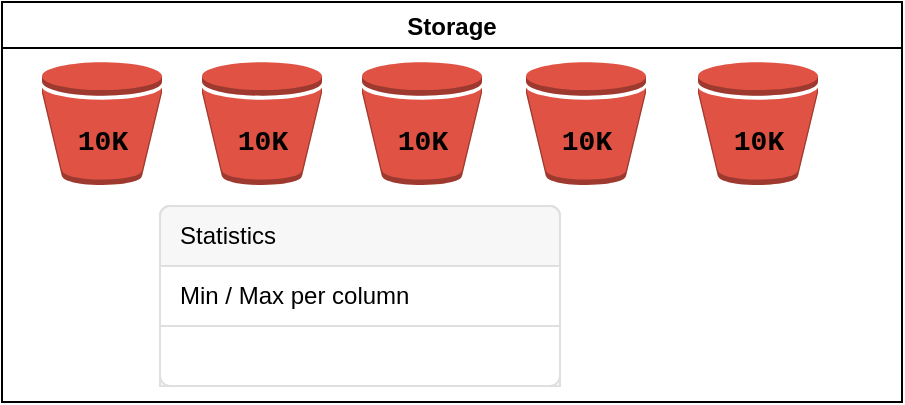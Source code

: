 <mxfile version="13.9.9" type="device" pages="4"><diagram name="Storage" id="9f46799a-70d6-7492-0946-bef42562c5a5"><mxGraphModel dx="2574" dy="1471" grid="1" gridSize="10" guides="1" tooltips="1" connect="1" arrows="1" fold="1" page="1" pageScale="1" pageWidth="1100" pageHeight="850" background="#ffffff" math="0" shadow="0"><root><mxCell id="0"/><mxCell id="1" parent="0"/><mxCell id="lDLjIqa3ZIxuZqJp-DNW-34" value="" style="group" vertex="1" connectable="0" parent="1"><mxGeometry width="450" height="200" as="geometry"/></mxCell><mxCell id="lDLjIqa3ZIxuZqJp-DNW-9" value="" style="group" vertex="1" connectable="0" parent="lDLjIqa3ZIxuZqJp-DNW-34"><mxGeometry x="20" y="30" width="60" height="70" as="geometry"/></mxCell><mxCell id="lDLjIqa3ZIxuZqJp-DNW-2" value="" style="outlineConnect=0;dashed=0;verticalLabelPosition=bottom;verticalAlign=top;align=center;html=1;shape=mxgraph.aws3.bucket;fillColor=#E05243;gradientColor=none;" vertex="1" parent="lDLjIqa3ZIxuZqJp-DNW-9"><mxGeometry width="60" height="61.5" as="geometry"/></mxCell><mxCell id="lDLjIqa3ZIxuZqJp-DNW-8" value="&lt;b&gt;&lt;font face=&quot;Courier New&quot; style=&quot;font-size: 14px&quot;&gt;10K&lt;/font&gt;&lt;/b&gt;" style="text;html=1;resizable=0;autosize=1;align=center;verticalAlign=middle;points=[];fillColor=none;strokeColor=none;rounded=0;" vertex="1" parent="lDLjIqa3ZIxuZqJp-DNW-9"><mxGeometry x="10" y="30" width="40" height="20" as="geometry"/></mxCell><mxCell id="lDLjIqa3ZIxuZqJp-DNW-10" value="" style="group" vertex="1" connectable="0" parent="lDLjIqa3ZIxuZqJp-DNW-34"><mxGeometry x="100" y="30" width="60" height="61.5" as="geometry"/></mxCell><mxCell id="lDLjIqa3ZIxuZqJp-DNW-11" value="" style="outlineConnect=0;dashed=0;verticalLabelPosition=bottom;verticalAlign=top;align=center;html=1;shape=mxgraph.aws3.bucket;fillColor=#E05243;gradientColor=none;" vertex="1" parent="lDLjIqa3ZIxuZqJp-DNW-10"><mxGeometry width="60" height="61.5" as="geometry"/></mxCell><mxCell id="lDLjIqa3ZIxuZqJp-DNW-12" value="&lt;b&gt;&lt;font face=&quot;Courier New&quot; style=&quot;font-size: 14px&quot;&gt;10K&lt;/font&gt;&lt;/b&gt;" style="text;html=1;resizable=0;autosize=1;align=center;verticalAlign=middle;points=[];fillColor=none;strokeColor=none;rounded=0;" vertex="1" parent="lDLjIqa3ZIxuZqJp-DNW-10"><mxGeometry x="10" y="30" width="40" height="20" as="geometry"/></mxCell><mxCell id="lDLjIqa3ZIxuZqJp-DNW-13" value="" style="group" vertex="1" connectable="0" parent="lDLjIqa3ZIxuZqJp-DNW-34"><mxGeometry x="180" y="30" width="60" height="61.5" as="geometry"/></mxCell><mxCell id="lDLjIqa3ZIxuZqJp-DNW-14" value="" style="outlineConnect=0;dashed=0;verticalLabelPosition=bottom;verticalAlign=top;align=center;html=1;shape=mxgraph.aws3.bucket;fillColor=#E05243;gradientColor=none;" vertex="1" parent="lDLjIqa3ZIxuZqJp-DNW-13"><mxGeometry width="60" height="61.5" as="geometry"/></mxCell><mxCell id="lDLjIqa3ZIxuZqJp-DNW-15" value="&lt;b&gt;&lt;font face=&quot;Courier New&quot; style=&quot;font-size: 14px&quot;&gt;10K&lt;/font&gt;&lt;/b&gt;" style="text;html=1;resizable=0;autosize=1;align=center;verticalAlign=middle;points=[];fillColor=none;strokeColor=none;rounded=0;" vertex="1" parent="lDLjIqa3ZIxuZqJp-DNW-13"><mxGeometry x="10" y="30" width="40" height="20" as="geometry"/></mxCell><mxCell id="lDLjIqa3ZIxuZqJp-DNW-19" value="" style="group" vertex="1" connectable="0" parent="lDLjIqa3ZIxuZqJp-DNW-34"><mxGeometry x="348" y="30" width="60" height="61.5" as="geometry"/></mxCell><mxCell id="lDLjIqa3ZIxuZqJp-DNW-20" value="" style="outlineConnect=0;dashed=0;verticalLabelPosition=bottom;verticalAlign=top;align=center;html=1;shape=mxgraph.aws3.bucket;fillColor=#E05243;gradientColor=none;" vertex="1" parent="lDLjIqa3ZIxuZqJp-DNW-19"><mxGeometry width="60" height="61.5" as="geometry"/></mxCell><mxCell id="lDLjIqa3ZIxuZqJp-DNW-21" value="&lt;b&gt;&lt;font face=&quot;Courier New&quot; style=&quot;font-size: 14px&quot;&gt;10K&lt;/font&gt;&lt;/b&gt;" style="text;html=1;resizable=0;autosize=1;align=center;verticalAlign=middle;points=[];fillColor=none;strokeColor=none;rounded=0;" vertex="1" parent="lDLjIqa3ZIxuZqJp-DNW-19"><mxGeometry x="10" y="30" width="40" height="20" as="geometry"/></mxCell><mxCell id="lDLjIqa3ZIxuZqJp-DNW-25" value="" style="group" vertex="1" connectable="0" parent="lDLjIqa3ZIxuZqJp-DNW-34"><mxGeometry x="262" y="30" width="60" height="61.5" as="geometry"/></mxCell><mxCell id="lDLjIqa3ZIxuZqJp-DNW-26" value="" style="outlineConnect=0;dashed=0;verticalLabelPosition=bottom;verticalAlign=top;align=center;html=1;shape=mxgraph.aws3.bucket;fillColor=#E05243;gradientColor=none;" vertex="1" parent="lDLjIqa3ZIxuZqJp-DNW-25"><mxGeometry width="60" height="61.5" as="geometry"/></mxCell><mxCell id="lDLjIqa3ZIxuZqJp-DNW-27" value="&lt;b&gt;&lt;font face=&quot;Courier New&quot; style=&quot;font-size: 14px&quot;&gt;10K&lt;/font&gt;&lt;/b&gt;" style="text;html=1;resizable=0;autosize=1;align=center;verticalAlign=middle;points=[];fillColor=none;strokeColor=none;rounded=0;" vertex="1" parent="lDLjIqa3ZIxuZqJp-DNW-25"><mxGeometry x="10" y="30" width="40" height="20" as="geometry"/></mxCell><mxCell id="lDLjIqa3ZIxuZqJp-DNW-28" value="Storage" style="swimlane;" vertex="1" parent="lDLjIqa3ZIxuZqJp-DNW-34"><mxGeometry width="450" height="200" as="geometry"/></mxCell><mxCell id="lDLjIqa3ZIxuZqJp-DNW-29" value="" style="html=1;shadow=0;dashed=0;shape=mxgraph.bootstrap.rrect;rSize=5;strokeColor=#DFDFDF;html=1;whiteSpace=wrap;fillColor=#FFFFFF;fontColor=#000000;" vertex="1" parent="lDLjIqa3ZIxuZqJp-DNW-28"><mxGeometry x="79" y="102" width="200" height="90" as="geometry"/></mxCell><mxCell id="lDLjIqa3ZIxuZqJp-DNW-30" value="Statistics" style="html=1;shadow=0;dashed=0;shape=mxgraph.bootstrap.topButton;strokeColor=inherit;fillColor=#F7F7F7;rSize=5;perimeter=none;whiteSpace=wrap;resizeWidth=1;align=left;spacing=10;" vertex="1" parent="lDLjIqa3ZIxuZqJp-DNW-29"><mxGeometry width="200" height="30" relative="1" as="geometry"/></mxCell><mxCell id="lDLjIqa3ZIxuZqJp-DNW-31" value="Min / Max per column" style="strokeColor=inherit;fillColor=inherit;gradientColor=inherit;fontColor=inherit;html=1;shadow=0;dashed=0;perimeter=none;whiteSpace=wrap;resizeWidth=1;align=left;spacing=10;" vertex="1" parent="lDLjIqa3ZIxuZqJp-DNW-29"><mxGeometry width="200" height="30" relative="1" as="geometry"><mxPoint y="30" as="offset"/></mxGeometry></mxCell><mxCell id="lDLjIqa3ZIxuZqJp-DNW-32" value="" style="strokeColor=inherit;fillColor=inherit;gradientColor=inherit;fontColor=inherit;html=1;shadow=0;dashed=0;perimeter=none;whiteSpace=wrap;resizeWidth=1;align=left;spacing=10;" vertex="1" parent="lDLjIqa3ZIxuZqJp-DNW-29"><mxGeometry width="200" height="30" relative="1" as="geometry"><mxPoint y="60" as="offset"/></mxGeometry></mxCell><mxCell id="lDLjIqa3ZIxuZqJp-DNW-33" value="" style="strokeColor=inherit;fillColor=inherit;gradientColor=inherit;fontColor=inherit;html=1;shadow=0;dashed=0;shape=mxgraph.bootstrap.bottomButton;rSize=5;perimeter=none;whiteSpace=wrap;resizeWidth=1;resizeHeight=0;align=left;spacing=10;" vertex="1" parent="lDLjIqa3ZIxuZqJp-DNW-29"><mxGeometry y="1" width="200" height="30" relative="1" as="geometry"><mxPoint y="-30" as="offset"/></mxGeometry></mxCell></root></mxGraphModel></diagram><diagram name="FirstQuery" id="dQ7LOISMigc0-pbyCNvA"><mxGraphModel dx="2574" dy="1471" grid="1" gridSize="10" guides="1" tooltips="1" connect="1" arrows="1" fold="1" page="1" pageScale="1" pageWidth="1100" pageHeight="850" background="#ffffff" math="0" shadow="0"><root><mxCell id="APGabilaPvXd2NPkR-ba-0"/><mxCell id="APGabilaPvXd2NPkR-ba-1" parent="APGabilaPvXd2NPkR-ba-0"/><mxCell id="APGabilaPvXd2NPkR-ba-2" value="" style="group" vertex="1" connectable="0" parent="APGabilaPvXd2NPkR-ba-1"><mxGeometry width="450" height="200" as="geometry"/></mxCell><mxCell id="APGabilaPvXd2NPkR-ba-3" value="" style="group" vertex="1" connectable="0" parent="APGabilaPvXd2NPkR-ba-2"><mxGeometry x="20" y="30" width="60" height="70" as="geometry"/></mxCell><mxCell id="APGabilaPvXd2NPkR-ba-4" value="" style="outlineConnect=0;dashed=0;verticalLabelPosition=bottom;verticalAlign=top;align=center;html=1;shape=mxgraph.aws3.bucket;fillColor=#60a917;strokeColor=#2D7600;fontColor=#ffffff;" vertex="1" parent="APGabilaPvXd2NPkR-ba-3"><mxGeometry width="60" height="61.5" as="geometry"/></mxCell><mxCell id="APGabilaPvXd2NPkR-ba-5" value="&lt;b&gt;&lt;font face=&quot;Courier New&quot; style=&quot;font-size: 14px&quot;&gt;10K&lt;/font&gt;&lt;/b&gt;" style="text;html=1;resizable=0;autosize=1;align=center;verticalAlign=middle;points=[];fillColor=none;strokeColor=none;rounded=0;" vertex="1" parent="APGabilaPvXd2NPkR-ba-3"><mxGeometry x="10" y="30" width="40" height="20" as="geometry"/></mxCell><mxCell id="APGabilaPvXd2NPkR-ba-6" value="" style="group" vertex="1" connectable="0" parent="APGabilaPvXd2NPkR-ba-2"><mxGeometry x="100" y="30" width="60" height="61.5" as="geometry"/></mxCell><mxCell id="APGabilaPvXd2NPkR-ba-7" value="" style="outlineConnect=0;dashed=0;verticalLabelPosition=bottom;verticalAlign=top;align=center;html=1;shape=mxgraph.aws3.bucket;fillColor=#E05243;gradientColor=none;" vertex="1" parent="APGabilaPvXd2NPkR-ba-6"><mxGeometry width="60" height="61.5" as="geometry"/></mxCell><mxCell id="APGabilaPvXd2NPkR-ba-8" value="&lt;b&gt;&lt;font face=&quot;Courier New&quot; style=&quot;font-size: 14px&quot;&gt;10K&lt;/font&gt;&lt;/b&gt;" style="text;html=1;resizable=0;autosize=1;align=center;verticalAlign=middle;points=[];fillColor=none;strokeColor=none;rounded=0;" vertex="1" parent="APGabilaPvXd2NPkR-ba-6"><mxGeometry x="10" y="30" width="40" height="20" as="geometry"/></mxCell><mxCell id="APGabilaPvXd2NPkR-ba-9" value="" style="group" vertex="1" connectable="0" parent="APGabilaPvXd2NPkR-ba-2"><mxGeometry x="180" y="30" width="60" height="61.5" as="geometry"/></mxCell><mxCell id="APGabilaPvXd2NPkR-ba-10" value="" style="outlineConnect=0;dashed=0;verticalLabelPosition=bottom;verticalAlign=top;align=center;html=1;shape=mxgraph.aws3.bucket;fillColor=#E05243;gradientColor=none;" vertex="1" parent="APGabilaPvXd2NPkR-ba-9"><mxGeometry width="60" height="61.5" as="geometry"/></mxCell><mxCell id="APGabilaPvXd2NPkR-ba-11" value="&lt;b&gt;&lt;font face=&quot;Courier New&quot; style=&quot;font-size: 14px&quot;&gt;10K&lt;/font&gt;&lt;/b&gt;" style="text;html=1;resizable=0;autosize=1;align=center;verticalAlign=middle;points=[];fillColor=none;strokeColor=none;rounded=0;" vertex="1" parent="APGabilaPvXd2NPkR-ba-9"><mxGeometry x="10" y="30" width="40" height="20" as="geometry"/></mxCell><mxCell id="APGabilaPvXd2NPkR-ba-12" value="" style="group" vertex="1" connectable="0" parent="APGabilaPvXd2NPkR-ba-2"><mxGeometry x="348" y="30" width="60" height="61.5" as="geometry"/></mxCell><mxCell id="APGabilaPvXd2NPkR-ba-13" value="" style="outlineConnect=0;dashed=0;verticalLabelPosition=bottom;verticalAlign=top;align=center;html=1;shape=mxgraph.aws3.bucket;fillColor=#60a917;strokeColor=#2D7600;fontColor=#ffffff;" vertex="1" parent="APGabilaPvXd2NPkR-ba-12"><mxGeometry width="60" height="61.5" as="geometry"/></mxCell><mxCell id="APGabilaPvXd2NPkR-ba-14" value="&lt;b&gt;&lt;font face=&quot;Courier New&quot; style=&quot;font-size: 14px&quot;&gt;10K&lt;/font&gt;&lt;/b&gt;" style="text;html=1;resizable=0;autosize=1;align=center;verticalAlign=middle;points=[];fillColor=none;strokeColor=none;rounded=0;" vertex="1" parent="APGabilaPvXd2NPkR-ba-12"><mxGeometry x="10" y="30" width="40" height="20" as="geometry"/></mxCell><mxCell id="APGabilaPvXd2NPkR-ba-15" value="" style="group" vertex="1" connectable="0" parent="APGabilaPvXd2NPkR-ba-2"><mxGeometry x="262" y="30" width="60" height="61.5" as="geometry"/></mxCell><mxCell id="APGabilaPvXd2NPkR-ba-16" value="" style="outlineConnect=0;dashed=0;verticalLabelPosition=bottom;verticalAlign=top;align=center;html=1;shape=mxgraph.aws3.bucket;fillColor=#60a917;strokeColor=#2D7600;fontColor=#ffffff;" vertex="1" parent="APGabilaPvXd2NPkR-ba-15"><mxGeometry width="60" height="61.5" as="geometry"/></mxCell><mxCell id="APGabilaPvXd2NPkR-ba-17" value="&lt;b&gt;&lt;font face=&quot;Courier New&quot; style=&quot;font-size: 14px&quot;&gt;10K&lt;/font&gt;&lt;/b&gt;" style="text;html=1;resizable=0;autosize=1;align=center;verticalAlign=middle;points=[];fillColor=none;strokeColor=none;rounded=0;" vertex="1" parent="APGabilaPvXd2NPkR-ba-15"><mxGeometry x="10" y="30" width="40" height="20" as="geometry"/></mxCell><mxCell id="APGabilaPvXd2NPkR-ba-18" value="Storage" style="swimlane;" vertex="1" parent="APGabilaPvXd2NPkR-ba-2"><mxGeometry width="450" height="200" as="geometry"/></mxCell><mxCell id="APGabilaPvXd2NPkR-ba-19" value="" style="html=1;shadow=0;dashed=0;shape=mxgraph.bootstrap.rrect;rSize=5;strokeColor=#DFDFDF;html=1;whiteSpace=wrap;fillColor=#FFFFFF;fontColor=#000000;" vertex="1" parent="APGabilaPvXd2NPkR-ba-18"><mxGeometry x="79" y="102" width="200" height="90" as="geometry"/></mxCell><mxCell id="APGabilaPvXd2NPkR-ba-20" value="Statistics" style="html=1;shadow=0;dashed=0;shape=mxgraph.bootstrap.topButton;strokeColor=inherit;fillColor=#F7F7F7;rSize=5;perimeter=none;whiteSpace=wrap;resizeWidth=1;align=left;spacing=10;" vertex="1" parent="APGabilaPvXd2NPkR-ba-19"><mxGeometry width="200" height="30" relative="1" as="geometry"/></mxCell><mxCell id="APGabilaPvXd2NPkR-ba-21" value="Min / Max per column" style="strokeColor=inherit;fillColor=inherit;gradientColor=inherit;fontColor=inherit;html=1;shadow=0;dashed=0;perimeter=none;whiteSpace=wrap;resizeWidth=1;align=left;spacing=10;" vertex="1" parent="APGabilaPvXd2NPkR-ba-19"><mxGeometry width="200" height="30" relative="1" as="geometry"><mxPoint y="30" as="offset"/></mxGeometry></mxCell><mxCell id="APGabilaPvXd2NPkR-ba-22" value="" style="strokeColor=inherit;fillColor=inherit;gradientColor=inherit;fontColor=inherit;html=1;shadow=0;dashed=0;perimeter=none;whiteSpace=wrap;resizeWidth=1;align=left;spacing=10;" vertex="1" parent="APGabilaPvXd2NPkR-ba-19"><mxGeometry width="200" height="30" relative="1" as="geometry"><mxPoint y="60" as="offset"/></mxGeometry></mxCell><mxCell id="APGabilaPvXd2NPkR-ba-23" value="" style="strokeColor=inherit;fillColor=inherit;gradientColor=inherit;fontColor=inherit;html=1;shadow=0;dashed=0;shape=mxgraph.bootstrap.bottomButton;rSize=5;perimeter=none;whiteSpace=wrap;resizeWidth=1;resizeHeight=0;align=left;spacing=10;" vertex="1" parent="APGabilaPvXd2NPkR-ba-19"><mxGeometry y="1" width="200" height="30" relative="1" as="geometry"><mxPoint y="-30" as="offset"/></mxGeometry></mxCell><mxCell id="fach_y6UyR3seIYsY48Q-1" value="" style="edgeStyle=orthogonalEdgeStyle;rounded=0;orthogonalLoop=1;jettySize=auto;html=1;" edge="1" parent="APGabilaPvXd2NPkR-ba-1" source="APGabilaPvXd2NPkR-ba-24" target="fach_y6UyR3seIYsY48Q-0"><mxGeometry relative="1" as="geometry"/></mxCell><mxCell id="APGabilaPvXd2NPkR-ba-24" value="" style="outlineConnect=0;dashed=0;verticalLabelPosition=bottom;verticalAlign=top;align=center;html=1;shape=mxgraph.aws3.cached_volume;fillColor=#60a917;strokeColor=#2D7600;fontColor=#ffffff;" vertex="1" parent="APGabilaPvXd2NPkR-ba-1"><mxGeometry x="280" y="240" width="60" height="73.5" as="geometry"/></mxCell><mxCell id="APGabilaPvXd2NPkR-ba-25" value="" style="edgeStyle=orthogonalEdgeStyle;rounded=0;orthogonalLoop=1;jettySize=auto;html=1;entryX=0;entryY=0.5;entryDx=0;entryDy=0;entryPerimeter=0;" edge="1" parent="APGabilaPvXd2NPkR-ba-1" source="APGabilaPvXd2NPkR-ba-5" target="APGabilaPvXd2NPkR-ba-24"><mxGeometry relative="1" as="geometry"><Array as="points"><mxPoint x="50" y="280"/><mxPoint x="280" y="280"/></Array></mxGeometry></mxCell><mxCell id="APGabilaPvXd2NPkR-ba-26" value="" style="edgeStyle=orthogonalEdgeStyle;rounded=0;orthogonalLoop=1;jettySize=auto;html=1;entryX=0.5;entryY=0;entryDx=0;entryDy=0;entryPerimeter=0;" edge="1" parent="APGabilaPvXd2NPkR-ba-1" target="APGabilaPvXd2NPkR-ba-24"><mxGeometry relative="1" as="geometry"><mxPoint x="292" y="90" as="sourcePoint"/></mxGeometry></mxCell><mxCell id="APGabilaPvXd2NPkR-ba-27" value="" style="edgeStyle=orthogonalEdgeStyle;rounded=0;orthogonalLoop=1;jettySize=auto;html=1;entryX=1;entryY=0.5;entryDx=0;entryDy=0;entryPerimeter=0;" edge="1" parent="APGabilaPvXd2NPkR-ba-1" target="APGabilaPvXd2NPkR-ba-24"><mxGeometry relative="1" as="geometry"><mxPoint x="378" y="90" as="sourcePoint"/><Array as="points"><mxPoint x="378" y="277"/></Array></mxGeometry></mxCell><mxCell id="fach_y6UyR3seIYsY48Q-0" value="" style="outlineConnect=0;dashed=0;verticalLabelPosition=bottom;verticalAlign=top;align=center;html=1;shape=mxgraph.aws3.elastic_load_balancing;fillColor=#F58534;gradientColor=none;" vertex="1" parent="APGabilaPvXd2NPkR-ba-1"><mxGeometry x="272" y="370" width="76.5" height="93" as="geometry"/></mxCell></root></mxGraphModel></diagram><diagram name="Scale-out" id="CycGUKq1mSenbSFRt5re"><mxGraphModel dx="2574" dy="1471" grid="1" gridSize="10" guides="1" tooltips="1" connect="1" arrows="1" fold="1" page="1" pageScale="1" pageWidth="1100" pageHeight="850" background="#ffffff" math="0" shadow="0"><root><mxCell id="ndDFkXUuR7dSoVQ_czxq-0"/><mxCell id="ndDFkXUuR7dSoVQ_czxq-1" parent="ndDFkXUuR7dSoVQ_czxq-0"/><mxCell id="ndDFkXUuR7dSoVQ_czxq-2" value="" style="group" vertex="1" connectable="0" parent="ndDFkXUuR7dSoVQ_czxq-1"><mxGeometry width="450" height="200" as="geometry"/></mxCell><mxCell id="ndDFkXUuR7dSoVQ_czxq-3" value="" style="group" vertex="1" connectable="0" parent="ndDFkXUuR7dSoVQ_czxq-2"><mxGeometry x="20" y="30" width="60" height="70" as="geometry"/></mxCell><mxCell id="ndDFkXUuR7dSoVQ_czxq-4" value="" style="outlineConnect=0;dashed=0;verticalLabelPosition=bottom;verticalAlign=top;align=center;html=1;shape=mxgraph.aws3.bucket;fillColor=#60a917;strokeColor=#2D7600;fontColor=#ffffff;" vertex="1" parent="ndDFkXUuR7dSoVQ_czxq-3"><mxGeometry width="60" height="61.5" as="geometry"/></mxCell><mxCell id="ndDFkXUuR7dSoVQ_czxq-5" value="&lt;b&gt;&lt;font face=&quot;Courier New&quot; style=&quot;font-size: 14px&quot;&gt;10K&lt;/font&gt;&lt;/b&gt;" style="text;html=1;resizable=0;autosize=1;align=center;verticalAlign=middle;points=[];fillColor=none;strokeColor=none;rounded=0;" vertex="1" parent="ndDFkXUuR7dSoVQ_czxq-3"><mxGeometry x="10" y="30" width="40" height="20" as="geometry"/></mxCell><mxCell id="ndDFkXUuR7dSoVQ_czxq-6" value="" style="group" vertex="1" connectable="0" parent="ndDFkXUuR7dSoVQ_czxq-2"><mxGeometry x="100" y="30" width="60" height="61.5" as="geometry"/></mxCell><mxCell id="ndDFkXUuR7dSoVQ_czxq-7" value="" style="outlineConnect=0;dashed=0;verticalLabelPosition=bottom;verticalAlign=top;align=center;html=1;shape=mxgraph.aws3.bucket;fillColor=#E05243;gradientColor=none;" vertex="1" parent="ndDFkXUuR7dSoVQ_czxq-6"><mxGeometry width="60" height="61.5" as="geometry"/></mxCell><mxCell id="ndDFkXUuR7dSoVQ_czxq-8" value="&lt;b&gt;&lt;font face=&quot;Courier New&quot; style=&quot;font-size: 14px&quot;&gt;10K&lt;/font&gt;&lt;/b&gt;" style="text;html=1;resizable=0;autosize=1;align=center;verticalAlign=middle;points=[];fillColor=none;strokeColor=none;rounded=0;" vertex="1" parent="ndDFkXUuR7dSoVQ_czxq-6"><mxGeometry x="10" y="30" width="40" height="20" as="geometry"/></mxCell><mxCell id="ndDFkXUuR7dSoVQ_czxq-9" value="" style="group" vertex="1" connectable="0" parent="ndDFkXUuR7dSoVQ_czxq-2"><mxGeometry x="180" y="30" width="60" height="61.5" as="geometry"/></mxCell><mxCell id="ndDFkXUuR7dSoVQ_czxq-10" value="" style="outlineConnect=0;dashed=0;verticalLabelPosition=bottom;verticalAlign=top;align=center;html=1;shape=mxgraph.aws3.bucket;fillColor=#E05243;gradientColor=none;" vertex="1" parent="ndDFkXUuR7dSoVQ_czxq-9"><mxGeometry width="60" height="61.5" as="geometry"/></mxCell><mxCell id="ndDFkXUuR7dSoVQ_czxq-11" value="&lt;b&gt;&lt;font face=&quot;Courier New&quot; style=&quot;font-size: 14px&quot;&gt;10K&lt;/font&gt;&lt;/b&gt;" style="text;html=1;resizable=0;autosize=1;align=center;verticalAlign=middle;points=[];fillColor=none;strokeColor=none;rounded=0;" vertex="1" parent="ndDFkXUuR7dSoVQ_czxq-9"><mxGeometry x="10" y="30" width="40" height="20" as="geometry"/></mxCell><mxCell id="ndDFkXUuR7dSoVQ_czxq-12" value="" style="group" vertex="1" connectable="0" parent="ndDFkXUuR7dSoVQ_czxq-2"><mxGeometry x="348" y="30" width="60" height="61.5" as="geometry"/></mxCell><mxCell id="ndDFkXUuR7dSoVQ_czxq-13" value="" style="outlineConnect=0;dashed=0;verticalLabelPosition=bottom;verticalAlign=top;align=center;html=1;shape=mxgraph.aws3.bucket;fillColor=#60a917;strokeColor=#2D7600;fontColor=#ffffff;" vertex="1" parent="ndDFkXUuR7dSoVQ_czxq-12"><mxGeometry width="60" height="61.5" as="geometry"/></mxCell><mxCell id="ndDFkXUuR7dSoVQ_czxq-14" value="&lt;b&gt;&lt;font face=&quot;Courier New&quot; style=&quot;font-size: 14px&quot;&gt;10K&lt;/font&gt;&lt;/b&gt;" style="text;html=1;resizable=0;autosize=1;align=center;verticalAlign=middle;points=[];fillColor=none;strokeColor=none;rounded=0;" vertex="1" parent="ndDFkXUuR7dSoVQ_czxq-12"><mxGeometry x="10" y="30" width="40" height="20" as="geometry"/></mxCell><mxCell id="ndDFkXUuR7dSoVQ_czxq-15" value="" style="group" vertex="1" connectable="0" parent="ndDFkXUuR7dSoVQ_czxq-2"><mxGeometry x="262" y="30" width="60" height="61.5" as="geometry"/></mxCell><mxCell id="ndDFkXUuR7dSoVQ_czxq-16" value="" style="outlineConnect=0;dashed=0;verticalLabelPosition=bottom;verticalAlign=top;align=center;html=1;shape=mxgraph.aws3.bucket;fillColor=#60a917;strokeColor=#2D7600;fontColor=#ffffff;" vertex="1" parent="ndDFkXUuR7dSoVQ_czxq-15"><mxGeometry width="60" height="61.5" as="geometry"/></mxCell><mxCell id="ndDFkXUuR7dSoVQ_czxq-17" value="&lt;b&gt;&lt;font face=&quot;Courier New&quot; style=&quot;font-size: 14px&quot;&gt;10K&lt;/font&gt;&lt;/b&gt;" style="text;html=1;resizable=0;autosize=1;align=center;verticalAlign=middle;points=[];fillColor=none;strokeColor=none;rounded=0;" vertex="1" parent="ndDFkXUuR7dSoVQ_czxq-15"><mxGeometry x="10" y="30" width="40" height="20" as="geometry"/></mxCell><mxCell id="ndDFkXUuR7dSoVQ_czxq-18" value="Storage" style="swimlane;" vertex="1" parent="ndDFkXUuR7dSoVQ_czxq-2"><mxGeometry width="450" height="200" as="geometry"/></mxCell><mxCell id="ndDFkXUuR7dSoVQ_czxq-19" value="" style="html=1;shadow=0;dashed=0;shape=mxgraph.bootstrap.rrect;rSize=5;strokeColor=#DFDFDF;html=1;whiteSpace=wrap;fillColor=#FFFFFF;fontColor=#000000;" vertex="1" parent="ndDFkXUuR7dSoVQ_czxq-18"><mxGeometry x="79" y="102" width="200" height="90" as="geometry"/></mxCell><mxCell id="ndDFkXUuR7dSoVQ_czxq-20" value="Statistics" style="html=1;shadow=0;dashed=0;shape=mxgraph.bootstrap.topButton;strokeColor=inherit;fillColor=#F7F7F7;rSize=5;perimeter=none;whiteSpace=wrap;resizeWidth=1;align=left;spacing=10;" vertex="1" parent="ndDFkXUuR7dSoVQ_czxq-19"><mxGeometry width="200" height="30" relative="1" as="geometry"/></mxCell><mxCell id="ndDFkXUuR7dSoVQ_czxq-21" value="Min / Max per column" style="strokeColor=inherit;fillColor=inherit;gradientColor=inherit;fontColor=inherit;html=1;shadow=0;dashed=0;perimeter=none;whiteSpace=wrap;resizeWidth=1;align=left;spacing=10;" vertex="1" parent="ndDFkXUuR7dSoVQ_czxq-19"><mxGeometry width="200" height="30" relative="1" as="geometry"><mxPoint y="30" as="offset"/></mxGeometry></mxCell><mxCell id="ndDFkXUuR7dSoVQ_czxq-22" value="" style="strokeColor=inherit;fillColor=inherit;gradientColor=inherit;fontColor=inherit;html=1;shadow=0;dashed=0;perimeter=none;whiteSpace=wrap;resizeWidth=1;align=left;spacing=10;" vertex="1" parent="ndDFkXUuR7dSoVQ_czxq-19"><mxGeometry width="200" height="30" relative="1" as="geometry"><mxPoint y="60" as="offset"/></mxGeometry></mxCell><mxCell id="ndDFkXUuR7dSoVQ_czxq-23" value="" style="strokeColor=inherit;fillColor=inherit;gradientColor=inherit;fontColor=inherit;html=1;shadow=0;dashed=0;shape=mxgraph.bootstrap.bottomButton;rSize=5;perimeter=none;whiteSpace=wrap;resizeWidth=1;resizeHeight=0;align=left;spacing=10;" vertex="1" parent="ndDFkXUuR7dSoVQ_czxq-19"><mxGeometry y="1" width="200" height="30" relative="1" as="geometry"><mxPoint y="-30" as="offset"/></mxGeometry></mxCell><mxCell id="ndDFkXUuR7dSoVQ_czxq-24" value="" style="edgeStyle=orthogonalEdgeStyle;rounded=0;orthogonalLoop=1;jettySize=auto;html=1;" edge="1" parent="ndDFkXUuR7dSoVQ_czxq-1" source="ndDFkXUuR7dSoVQ_czxq-25" target="ndDFkXUuR7dSoVQ_czxq-29"><mxGeometry relative="1" as="geometry"/></mxCell><mxCell id="ndDFkXUuR7dSoVQ_czxq-25" value="" style="outlineConnect=0;dashed=0;verticalLabelPosition=bottom;verticalAlign=top;align=center;html=1;shape=mxgraph.aws3.cached_volume;fillColor=#60a917;strokeColor=#2D7600;fontColor=#ffffff;" vertex="1" parent="ndDFkXUuR7dSoVQ_czxq-1"><mxGeometry x="280" y="240" width="60" height="73.5" as="geometry"/></mxCell><mxCell id="ndDFkXUuR7dSoVQ_czxq-27" value="" style="edgeStyle=orthogonalEdgeStyle;rounded=0;orthogonalLoop=1;jettySize=auto;html=1;exitX=0.5;exitY=1;exitDx=0;exitDy=0;" edge="1" parent="ndDFkXUuR7dSoVQ_czxq-1" target="ndDFkXUuR7dSoVQ_czxq-34" source="ndDFkXUuR7dSoVQ_czxq-18"><mxGeometry relative="1" as="geometry"><mxPoint x="220" y="210" as="sourcePoint"/></mxGeometry></mxCell><mxCell id="ndDFkXUuR7dSoVQ_czxq-28" value="" style="edgeStyle=orthogonalEdgeStyle;rounded=0;orthogonalLoop=1;jettySize=auto;html=1;entryX=0.5;entryY=0;entryDx=0;entryDy=0;entryPerimeter=0;" edge="1" parent="ndDFkXUuR7dSoVQ_czxq-1" target="ndDFkXUuR7dSoVQ_czxq-25"><mxGeometry relative="1" as="geometry"><mxPoint x="330" y="200" as="sourcePoint"/><Array as="points"><mxPoint x="310" y="200"/></Array></mxGeometry></mxCell><mxCell id="ndDFkXUuR7dSoVQ_czxq-31" value="" style="edgeStyle=orthogonalEdgeStyle;rounded=0;orthogonalLoop=1;jettySize=auto;html=1;" edge="1" parent="ndDFkXUuR7dSoVQ_czxq-1" source="ndDFkXUuR7dSoVQ_czxq-34" target="ndDFkXUuR7dSoVQ_czxq-36"><mxGeometry relative="1" as="geometry"><mxPoint x="630" y="390" as="targetPoint"/></mxGeometry></mxCell><mxCell id="ndDFkXUuR7dSoVQ_czxq-29" value="" style="outlineConnect=0;dashed=0;verticalLabelPosition=bottom;verticalAlign=top;align=center;html=1;shape=mxgraph.aws3.elastic_load_balancing;fillColor=#F58534;gradientColor=none;" vertex="1" parent="ndDFkXUuR7dSoVQ_czxq-1"><mxGeometry x="272" y="370" width="76.5" height="93" as="geometry"/></mxCell><mxCell id="ndDFkXUuR7dSoVQ_czxq-32" value="" style="outlineConnect=0;dashed=0;verticalLabelPosition=bottom;verticalAlign=top;align=center;html=1;shape=mxgraph.aws3.cached_volume;fillColor=#60a917;strokeColor=#2D7600;fontColor=#ffffff;" vertex="1" parent="ndDFkXUuR7dSoVQ_czxq-1"><mxGeometry x="110" y="240" width="60" height="73.5" as="geometry"/></mxCell><mxCell id="ndDFkXUuR7dSoVQ_czxq-33" value="" style="edgeStyle=orthogonalEdgeStyle;rounded=0;orthogonalLoop=1;jettySize=auto;html=1;exitX=0.25;exitY=1;exitDx=0;exitDy=0;" edge="1" parent="ndDFkXUuR7dSoVQ_czxq-1" source="ndDFkXUuR7dSoVQ_czxq-18" target="ndDFkXUuR7dSoVQ_czxq-32"><mxGeometry relative="1" as="geometry"><mxPoint x="50" y="80" as="sourcePoint"/><mxPoint x="280" y="276.75" as="targetPoint"/><Array as="points"/></mxGeometry></mxCell><mxCell id="ndDFkXUuR7dSoVQ_czxq-34" value="" style="outlineConnect=0;dashed=0;verticalLabelPosition=bottom;verticalAlign=top;align=center;html=1;shape=mxgraph.aws3.cached_volume;fillColor=#60a917;strokeColor=#2D7600;fontColor=#ffffff;" vertex="1" parent="ndDFkXUuR7dSoVQ_czxq-1"><mxGeometry x="195" y="240" width="60" height="73.5" as="geometry"/></mxCell><mxCell id="ndDFkXUuR7dSoVQ_czxq-35" value="" style="outlineConnect=0;dashed=0;verticalLabelPosition=bottom;verticalAlign=top;align=center;html=1;shape=mxgraph.aws3.elastic_load_balancing;fillColor=#F58534;gradientColor=none;" vertex="1" parent="ndDFkXUuR7dSoVQ_czxq-1"><mxGeometry x="101.75" y="370" width="76.5" height="93" as="geometry"/></mxCell><mxCell id="ndDFkXUuR7dSoVQ_czxq-36" value="" style="outlineConnect=0;dashed=0;verticalLabelPosition=bottom;verticalAlign=top;align=center;html=1;shape=mxgraph.aws3.elastic_load_balancing;fillColor=#F58534;gradientColor=none;" vertex="1" parent="ndDFkXUuR7dSoVQ_czxq-1"><mxGeometry x="186.75" y="370" width="76.5" height="93" as="geometry"/></mxCell><mxCell id="ndDFkXUuR7dSoVQ_czxq-37" style="edgeStyle=orthogonalEdgeStyle;rounded=0;orthogonalLoop=1;jettySize=auto;html=1;" edge="1" parent="ndDFkXUuR7dSoVQ_czxq-1" source="ndDFkXUuR7dSoVQ_czxq-36" target="ndDFkXUuR7dSoVQ_czxq-36"><mxGeometry relative="1" as="geometry"/></mxCell><mxCell id="ndDFkXUuR7dSoVQ_czxq-38" value="" style="edgeStyle=orthogonalEdgeStyle;rounded=0;orthogonalLoop=1;jettySize=auto;html=1;" edge="1" parent="ndDFkXUuR7dSoVQ_czxq-1" source="ndDFkXUuR7dSoVQ_czxq-32" target="ndDFkXUuR7dSoVQ_czxq-35"><mxGeometry relative="1" as="geometry"><mxPoint x="320" y="323.5" as="sourcePoint"/><mxPoint x="320.3" y="380" as="targetPoint"/></mxGeometry></mxCell></root></mxGraphModel></diagram><diagram name="Cache" id="EkuBJldu_2VIHzg73n1C"><mxGraphModel dx="2574" dy="1471" grid="1" gridSize="10" guides="1" tooltips="1" connect="1" arrows="1" fold="1" page="1" pageScale="1" pageWidth="1100" pageHeight="850" background="#ffffff" math="0" shadow="0"><root><mxCell id="lwOH2cWGyMUCwnRgF7GU-0"/><mxCell id="lwOH2cWGyMUCwnRgF7GU-1" parent="lwOH2cWGyMUCwnRgF7GU-0"/><mxCell id="lwOH2cWGyMUCwnRgF7GU-24" value="" style="edgeStyle=orthogonalEdgeStyle;rounded=0;orthogonalLoop=1;jettySize=auto;html=1;" edge="1" parent="lwOH2cWGyMUCwnRgF7GU-1" source="lwOH2cWGyMUCwnRgF7GU-25" target="lwOH2cWGyMUCwnRgF7GU-29"><mxGeometry relative="1" as="geometry"/></mxCell><mxCell id="lwOH2cWGyMUCwnRgF7GU-25" value="" style="outlineConnect=0;dashed=0;verticalLabelPosition=bottom;verticalAlign=top;align=center;html=1;shape=mxgraph.aws3.cached_volume;fillColor=#60a917;strokeColor=#2D7600;fontColor=#ffffff;" vertex="1" parent="lwOH2cWGyMUCwnRgF7GU-1"><mxGeometry x="280" y="240" width="60" height="73.5" as="geometry"/></mxCell><mxCell id="lwOH2cWGyMUCwnRgF7GU-29" value="" style="outlineConnect=0;dashed=0;verticalLabelPosition=bottom;verticalAlign=top;align=center;html=1;shape=mxgraph.aws3.elastic_load_balancing;fillColor=#F58534;gradientColor=none;" vertex="1" parent="lwOH2cWGyMUCwnRgF7GU-1"><mxGeometry x="272" y="370" width="76.5" height="93" as="geometry"/></mxCell></root></mxGraphModel></diagram></mxfile>